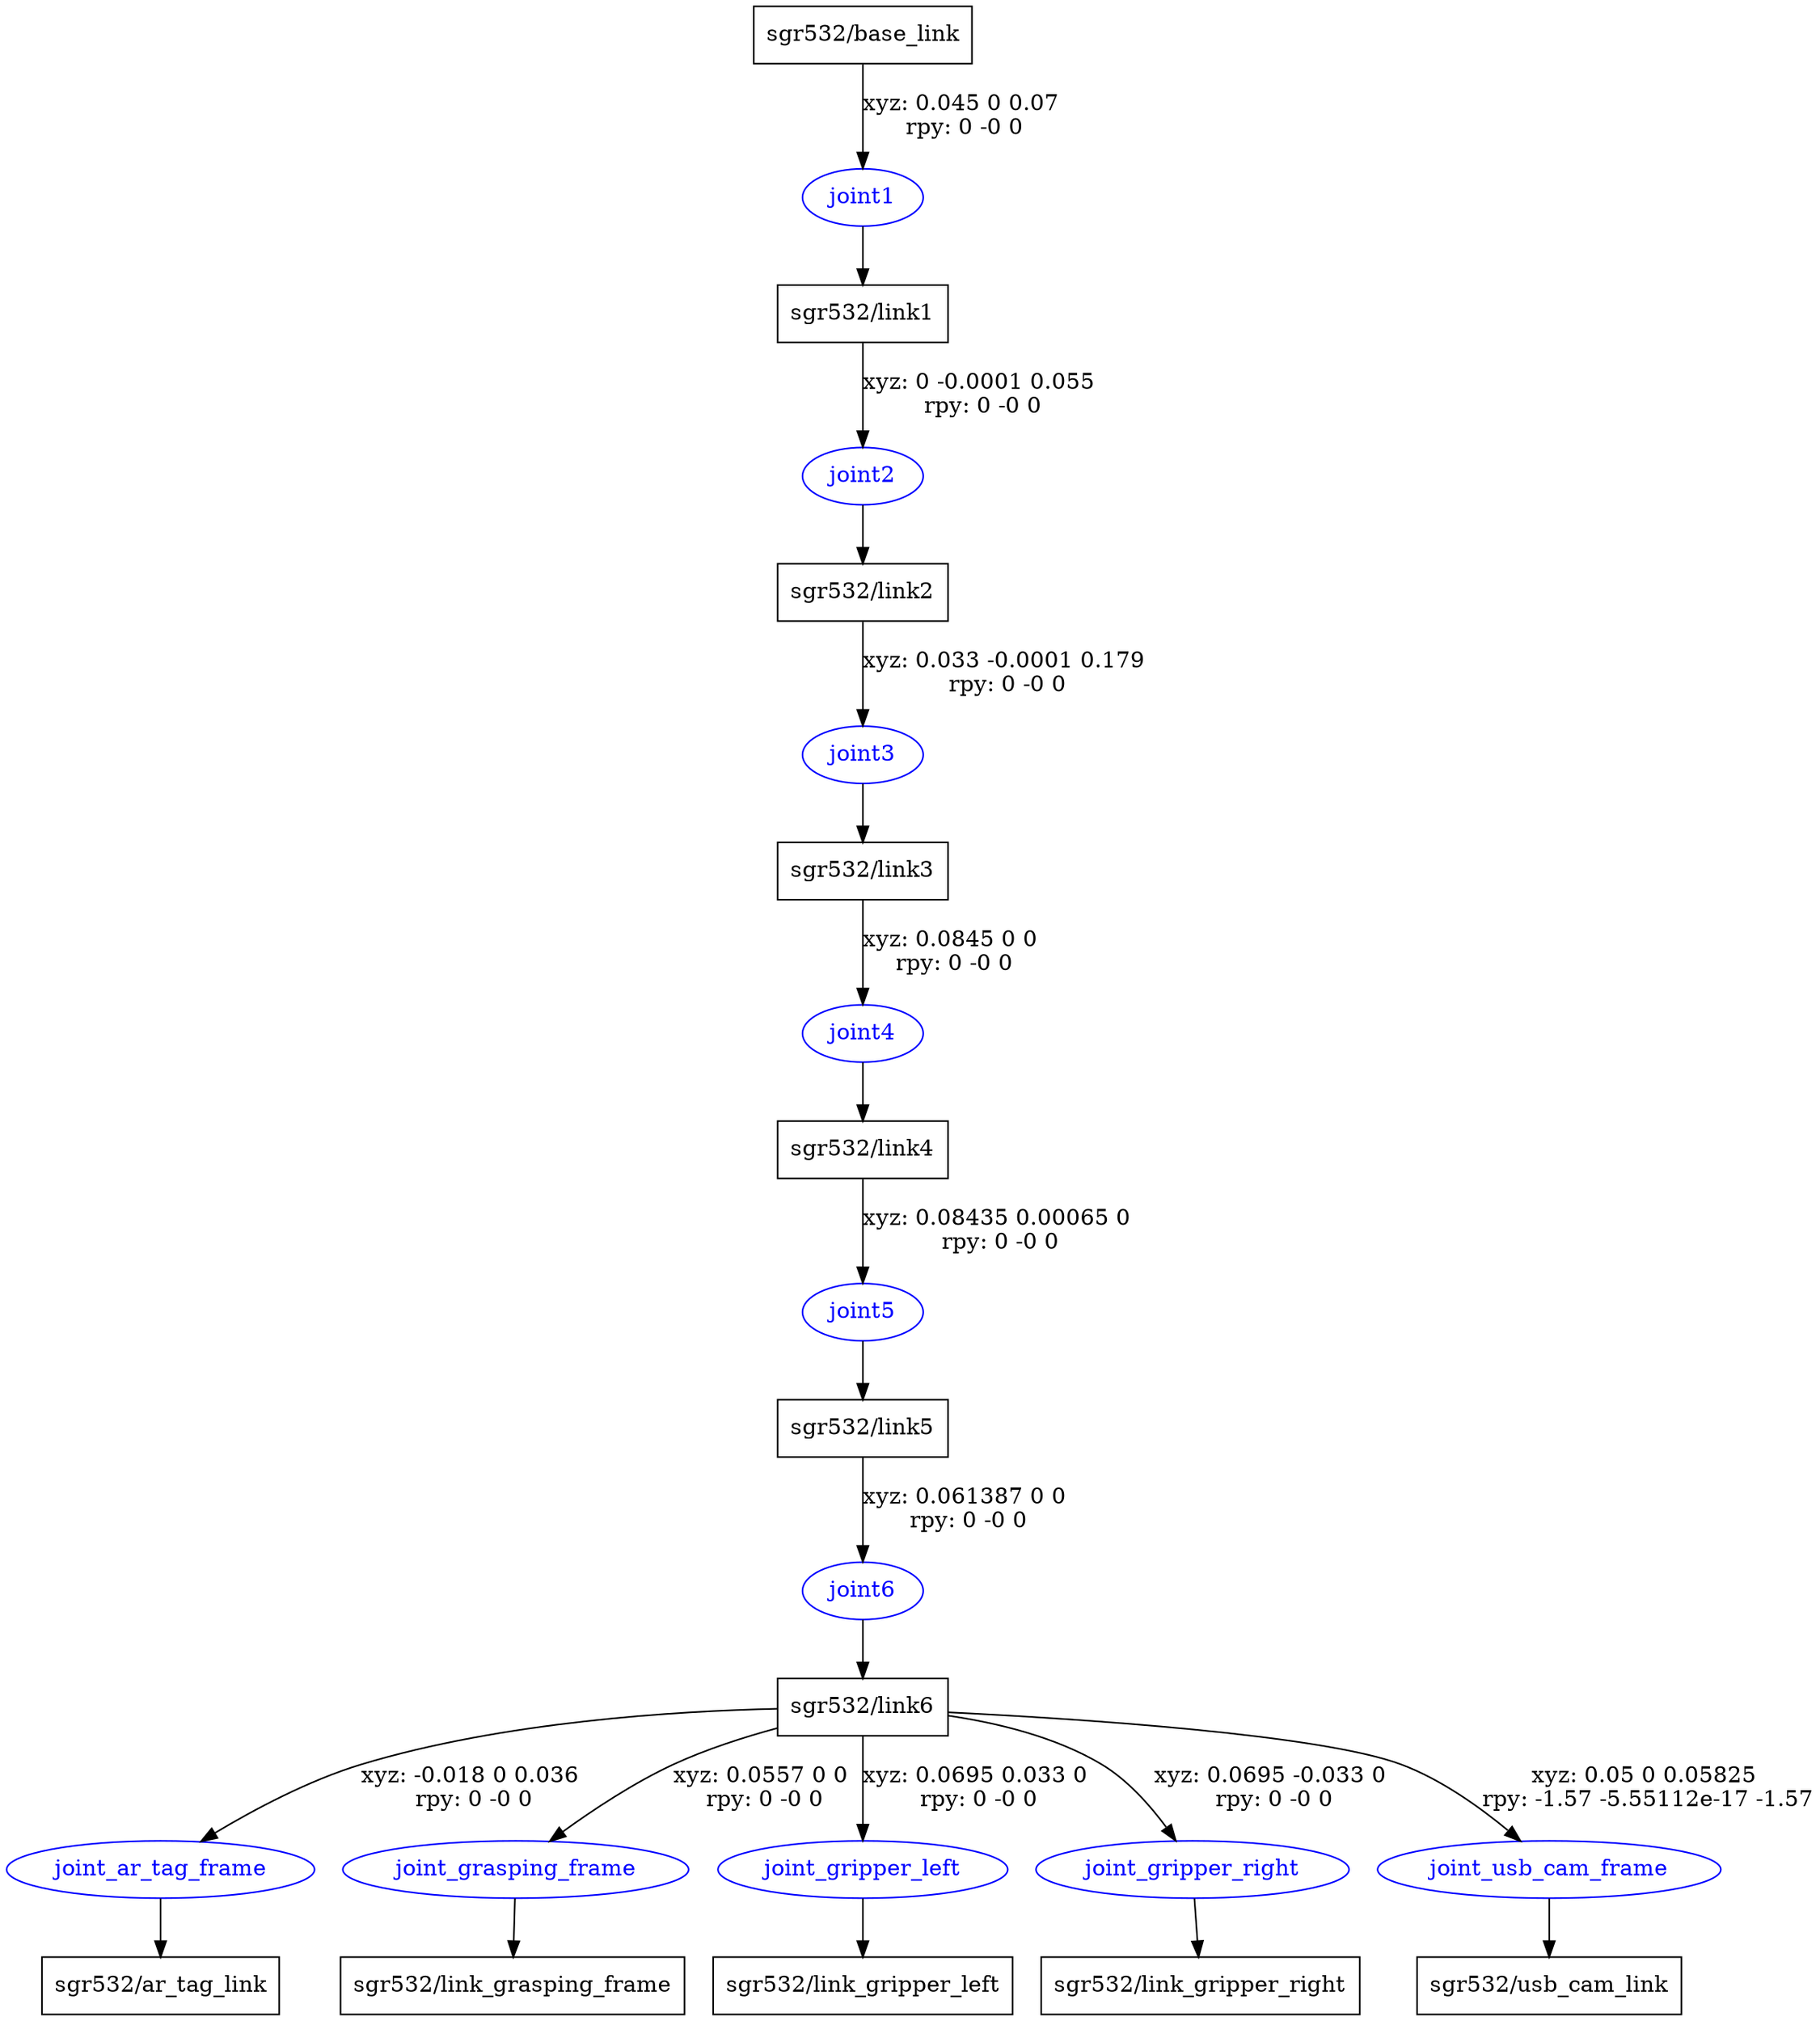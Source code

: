 digraph G {
node [shape=box];
"sgr532/base_link" [label="sgr532/base_link"];
"sgr532/link1" [label="sgr532/link1"];
"sgr532/link2" [label="sgr532/link2"];
"sgr532/link3" [label="sgr532/link3"];
"sgr532/link4" [label="sgr532/link4"];
"sgr532/link5" [label="sgr532/link5"];
"sgr532/link6" [label="sgr532/link6"];
"sgr532/ar_tag_link" [label="sgr532/ar_tag_link"];
"sgr532/link_grasping_frame" [label="sgr532/link_grasping_frame"];
"sgr532/link_gripper_left" [label="sgr532/link_gripper_left"];
"sgr532/link_gripper_right" [label="sgr532/link_gripper_right"];
"sgr532/usb_cam_link" [label="sgr532/usb_cam_link"];
node [shape=ellipse, color=blue, fontcolor=blue];
"sgr532/base_link" -> "joint1" [label="xyz: 0.045 0 0.07 \nrpy: 0 -0 0"]
"joint1" -> "sgr532/link1"
"sgr532/link1" -> "joint2" [label="xyz: 0 -0.0001 0.055 \nrpy: 0 -0 0"]
"joint2" -> "sgr532/link2"
"sgr532/link2" -> "joint3" [label="xyz: 0.033 -0.0001 0.179 \nrpy: 0 -0 0"]
"joint3" -> "sgr532/link3"
"sgr532/link3" -> "joint4" [label="xyz: 0.0845 0 0 \nrpy: 0 -0 0"]
"joint4" -> "sgr532/link4"
"sgr532/link4" -> "joint5" [label="xyz: 0.08435 0.00065 0 \nrpy: 0 -0 0"]
"joint5" -> "sgr532/link5"
"sgr532/link5" -> "joint6" [label="xyz: 0.061387 0 0 \nrpy: 0 -0 0"]
"joint6" -> "sgr532/link6"
"sgr532/link6" -> "joint_ar_tag_frame" [label="xyz: -0.018 0 0.036 \nrpy: 0 -0 0"]
"joint_ar_tag_frame" -> "sgr532/ar_tag_link"
"sgr532/link6" -> "joint_grasping_frame" [label="xyz: 0.0557 0 0 \nrpy: 0 -0 0"]
"joint_grasping_frame" -> "sgr532/link_grasping_frame"
"sgr532/link6" -> "joint_gripper_left" [label="xyz: 0.0695 0.033 0 \nrpy: 0 -0 0"]
"joint_gripper_left" -> "sgr532/link_gripper_left"
"sgr532/link6" -> "joint_gripper_right" [label="xyz: 0.0695 -0.033 0 \nrpy: 0 -0 0"]
"joint_gripper_right" -> "sgr532/link_gripper_right"
"sgr532/link6" -> "joint_usb_cam_frame" [label="xyz: 0.05 0 0.05825 \nrpy: -1.57 -5.55112e-17 -1.57"]
"joint_usb_cam_frame" -> "sgr532/usb_cam_link"
}
